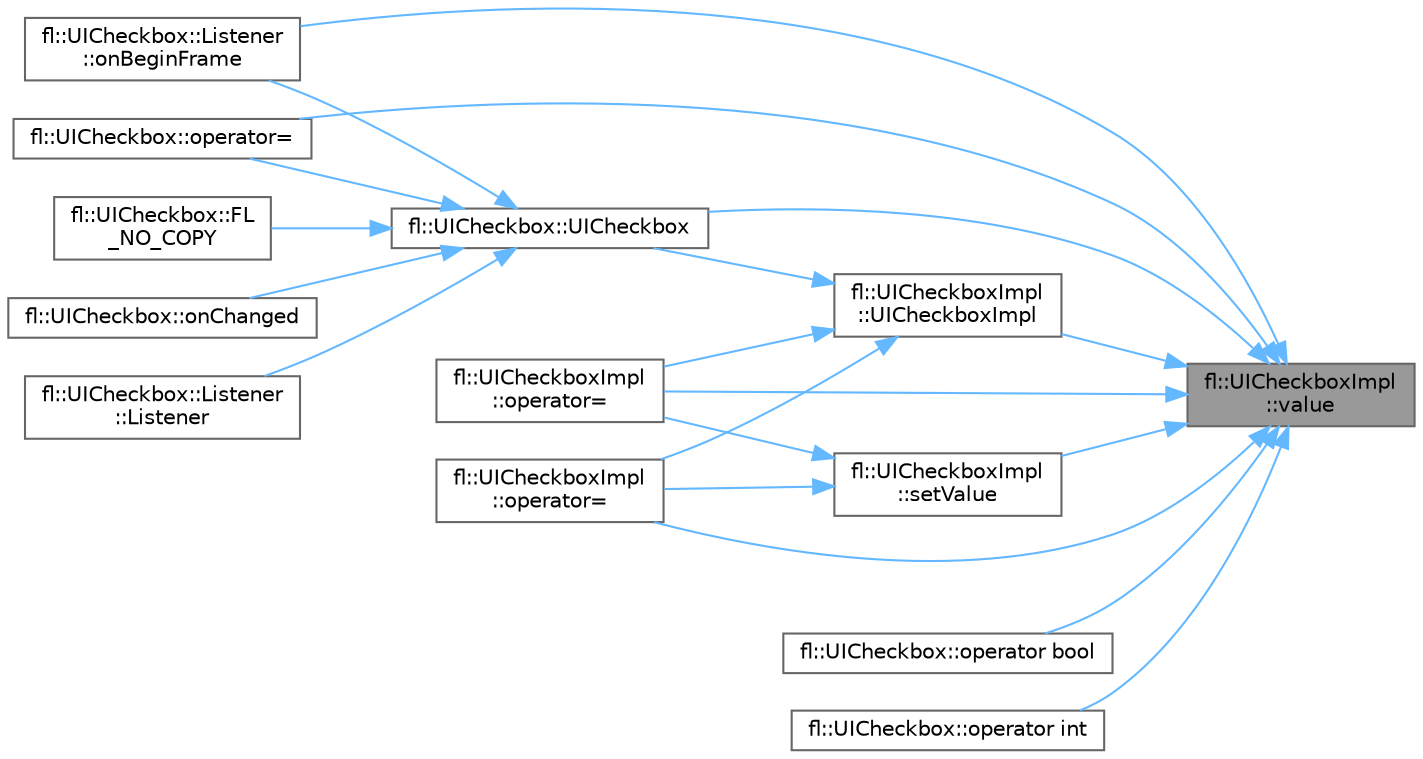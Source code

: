 digraph "fl::UICheckboxImpl::value"
{
 // INTERACTIVE_SVG=YES
 // LATEX_PDF_SIZE
  bgcolor="transparent";
  edge [fontname=Helvetica,fontsize=10,labelfontname=Helvetica,labelfontsize=10];
  node [fontname=Helvetica,fontsize=10,shape=box,height=0.2,width=0.4];
  rankdir="RL";
  Node1 [id="Node000001",label="fl::UICheckboxImpl\l::value",height=0.2,width=0.4,color="gray40", fillcolor="grey60", style="filled", fontcolor="black",tooltip=" "];
  Node1 -> Node2 [id="edge1_Node000001_Node000002",dir="back",color="steelblue1",style="solid",tooltip=" "];
  Node2 [id="Node000002",label="fl::UICheckbox::UICheckbox",height=0.2,width=0.4,color="grey40", fillcolor="white", style="filled",URL="$d7/dfe/classfl_1_1_u_i_checkbox_af76f946adbb7b46a4f8636cef8933271.html#af76f946adbb7b46a4f8636cef8933271",tooltip=" "];
  Node2 -> Node3 [id="edge2_Node000002_Node000003",dir="back",color="steelblue1",style="solid",tooltip=" "];
  Node3 [id="Node000003",label="fl::UICheckbox::Listener\l::Listener",height=0.2,width=0.4,color="grey40", fillcolor="white", style="filled",URL="$de/d6f/structfl_1_1_u_i_checkbox_1_1_listener_ac95257f0a5ff337a7e660880609689bc.html#ac95257f0a5ff337a7e660880609689bc",tooltip=" "];
  Node2 -> Node4 [id="edge3_Node000002_Node000004",dir="back",color="steelblue1",style="solid",tooltip=" "];
  Node4 [id="Node000004",label="fl::UICheckbox::FL\l_NO_COPY",height=0.2,width=0.4,color="grey40", fillcolor="white", style="filled",URL="$d7/dfe/classfl_1_1_u_i_checkbox_a5d413140ce10a8dd7f52db94eaf80045.html#a5d413140ce10a8dd7f52db94eaf80045",tooltip=" "];
  Node2 -> Node5 [id="edge4_Node000002_Node000005",dir="back",color="steelblue1",style="solid",tooltip=" "];
  Node5 [id="Node000005",label="fl::UICheckbox::Listener\l::onBeginFrame",height=0.2,width=0.4,color="grey40", fillcolor="white", style="filled",URL="$de/d6f/structfl_1_1_u_i_checkbox_1_1_listener_a8ef835ffff6d5b2bf6d0e36fc802bb04.html#a8ef835ffff6d5b2bf6d0e36fc802bb04",tooltip=" "];
  Node2 -> Node6 [id="edge5_Node000002_Node000006",dir="back",color="steelblue1",style="solid",tooltip=" "];
  Node6 [id="Node000006",label="fl::UICheckbox::onChanged",height=0.2,width=0.4,color="grey40", fillcolor="white", style="filled",URL="$d7/dfe/classfl_1_1_u_i_checkbox_aa9715249a0bc1414fabd3c1cc75bd653.html#aa9715249a0bc1414fabd3c1cc75bd653",tooltip=" "];
  Node2 -> Node7 [id="edge6_Node000002_Node000007",dir="back",color="steelblue1",style="solid",tooltip=" "];
  Node7 [id="Node000007",label="fl::UICheckbox::operator=",height=0.2,width=0.4,color="grey40", fillcolor="white", style="filled",URL="$d7/dfe/classfl_1_1_u_i_checkbox_a1a773238734d899c20d46880a8a1b009.html#a1a773238734d899c20d46880a8a1b009",tooltip=" "];
  Node1 -> Node8 [id="edge7_Node000001_Node000008",dir="back",color="steelblue1",style="solid",tooltip=" "];
  Node8 [id="Node000008",label="fl::UICheckboxImpl\l::UICheckboxImpl",height=0.2,width=0.4,color="grey40", fillcolor="white", style="filled",URL="$d1/d2e/classfl_1_1_u_i_checkbox_impl_ad67db98e127fee84a13a9e26731373cf.html#ad67db98e127fee84a13a9e26731373cf",tooltip=" "];
  Node8 -> Node2 [id="edge8_Node000008_Node000002",dir="back",color="steelblue1",style="solid",tooltip=" "];
  Node8 -> Node9 [id="edge9_Node000008_Node000009",dir="back",color="steelblue1",style="solid",tooltip=" "];
  Node9 [id="Node000009",label="fl::UICheckboxImpl\l::operator=",height=0.2,width=0.4,color="grey40", fillcolor="white", style="filled",URL="$d1/d2e/classfl_1_1_u_i_checkbox_impl_aea3c510fbab8216c75d97f8eb7693efa.html#aea3c510fbab8216c75d97f8eb7693efa",tooltip=" "];
  Node8 -> Node10 [id="edge10_Node000008_Node000010",dir="back",color="steelblue1",style="solid",tooltip=" "];
  Node10 [id="Node000010",label="fl::UICheckboxImpl\l::operator=",height=0.2,width=0.4,color="grey40", fillcolor="white", style="filled",URL="$d1/d2e/classfl_1_1_u_i_checkbox_impl_a88f42826c182a687965cc2b138aa99f8.html#a88f42826c182a687965cc2b138aa99f8",tooltip=" "];
  Node1 -> Node5 [id="edge11_Node000001_Node000005",dir="back",color="steelblue1",style="solid",tooltip=" "];
  Node1 -> Node11 [id="edge12_Node000001_Node000011",dir="back",color="steelblue1",style="solid",tooltip=" "];
  Node11 [id="Node000011",label="fl::UICheckbox::operator bool",height=0.2,width=0.4,color="grey40", fillcolor="white", style="filled",URL="$d7/dfe/classfl_1_1_u_i_checkbox_a396e2ad2dc1df067e9f71cb771d22b78.html#a396e2ad2dc1df067e9f71cb771d22b78",tooltip=" "];
  Node1 -> Node12 [id="edge13_Node000001_Node000012",dir="back",color="steelblue1",style="solid",tooltip=" "];
  Node12 [id="Node000012",label="fl::UICheckbox::operator int",height=0.2,width=0.4,color="grey40", fillcolor="white", style="filled",URL="$d7/dfe/classfl_1_1_u_i_checkbox_a11cc71939582ff09754b06a51215eaae.html#a11cc71939582ff09754b06a51215eaae",tooltip=" "];
  Node1 -> Node7 [id="edge14_Node000001_Node000007",dir="back",color="steelblue1",style="solid",tooltip=" "];
  Node1 -> Node9 [id="edge15_Node000001_Node000009",dir="back",color="steelblue1",style="solid",tooltip=" "];
  Node1 -> Node10 [id="edge16_Node000001_Node000010",dir="back",color="steelblue1",style="solid",tooltip=" "];
  Node1 -> Node13 [id="edge17_Node000001_Node000013",dir="back",color="steelblue1",style="solid",tooltip=" "];
  Node13 [id="Node000013",label="fl::UICheckboxImpl\l::setValue",height=0.2,width=0.4,color="grey40", fillcolor="white", style="filled",URL="$d1/d2e/classfl_1_1_u_i_checkbox_impl_a0639a9a387e346c8bf6337864be07986.html#a0639a9a387e346c8bf6337864be07986",tooltip=" "];
  Node13 -> Node9 [id="edge18_Node000013_Node000009",dir="back",color="steelblue1",style="solid",tooltip=" "];
  Node13 -> Node10 [id="edge19_Node000013_Node000010",dir="back",color="steelblue1",style="solid",tooltip=" "];
}
